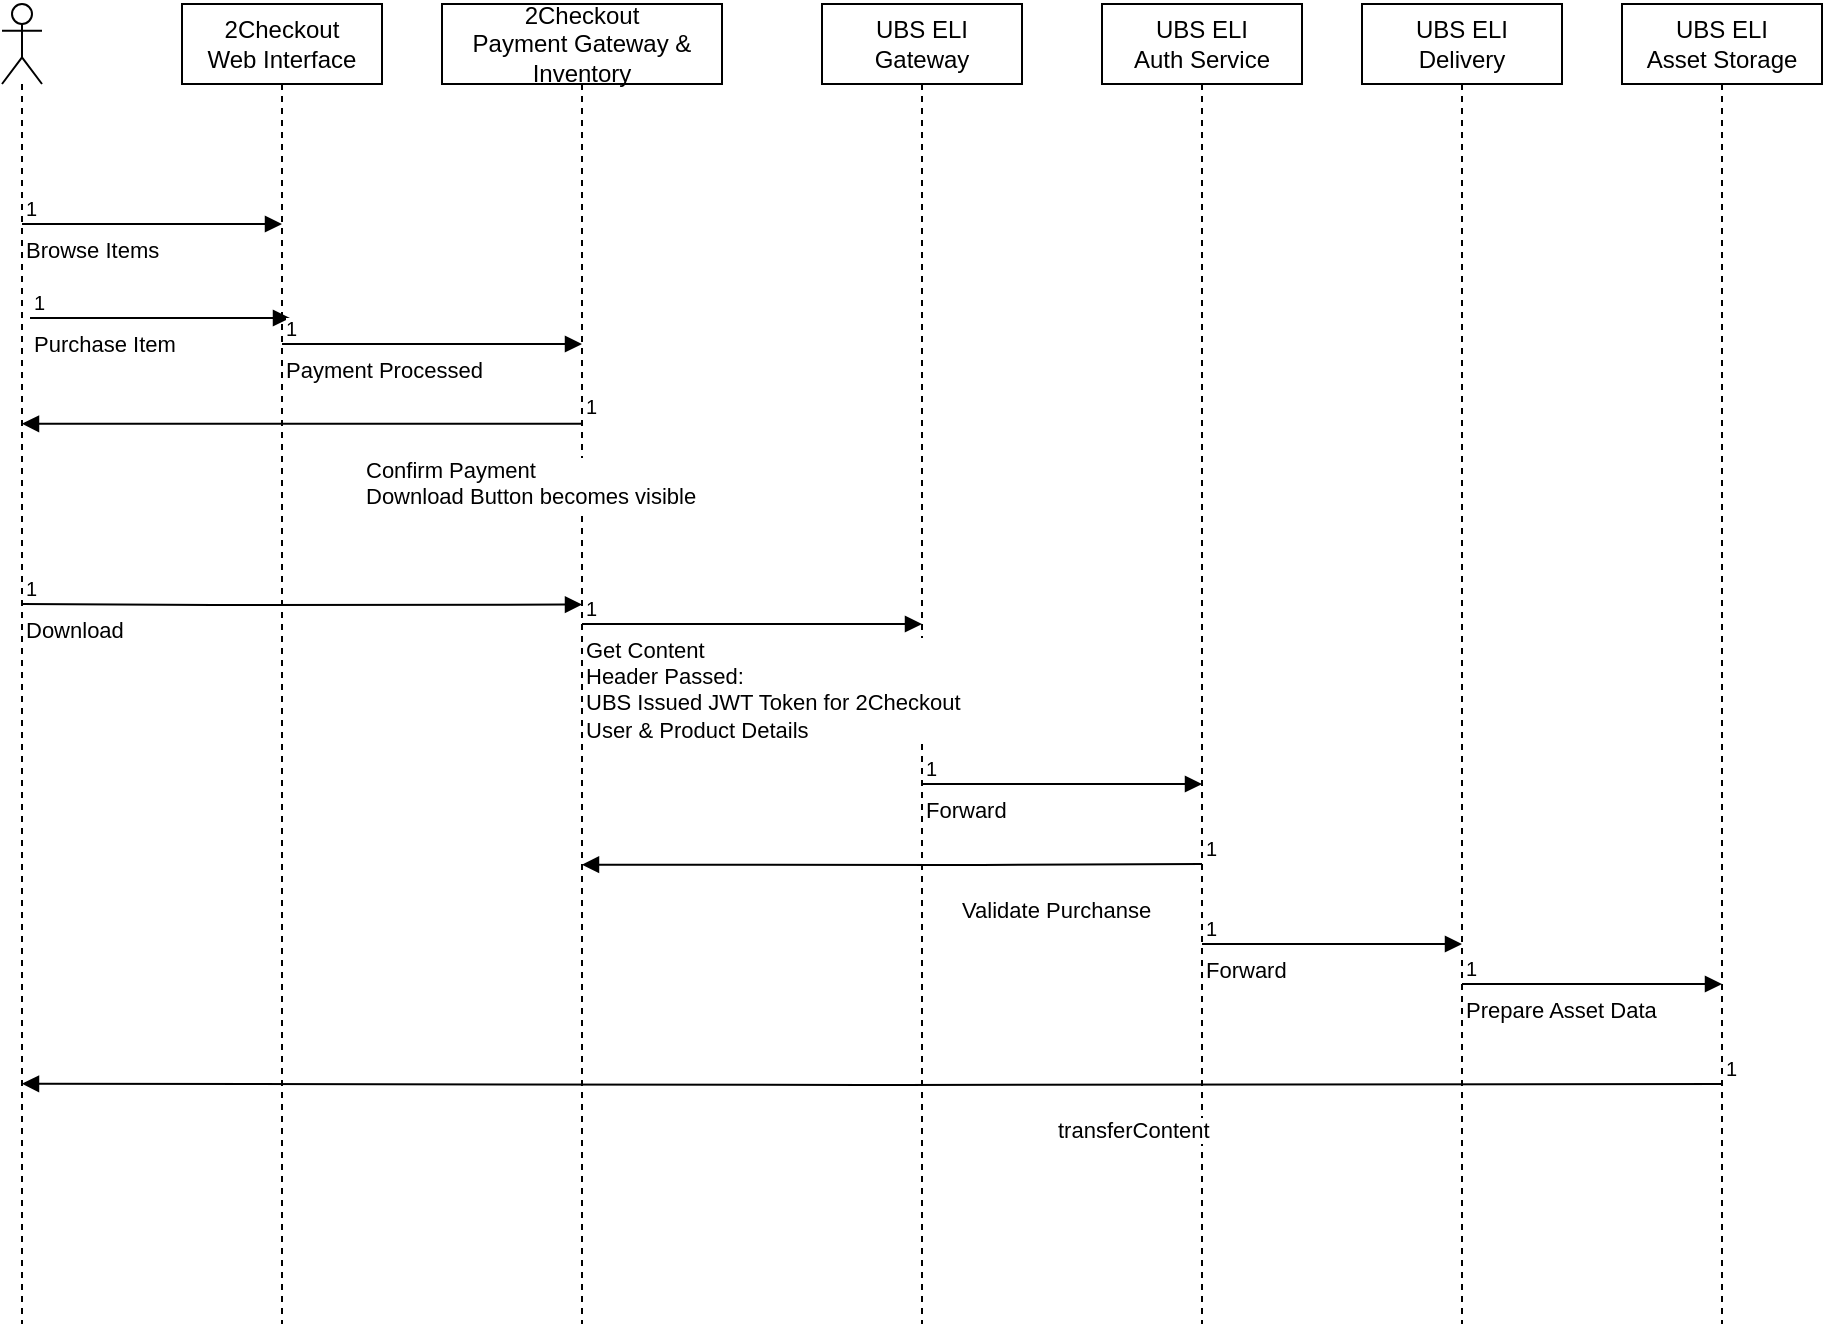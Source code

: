 <mxfile version="12.2.9" type="github" pages="1">
  <diagram id="OovXbAttzoKE74CgM4Tu" name="Page-1">
    <mxGraphModel dx="1422" dy="794" grid="1" gridSize="10" guides="1" tooltips="1" connect="1" arrows="1" fold="1" page="1" pageScale="1" pageWidth="1100" pageHeight="1700" math="0" shadow="0">
      <root>
        <mxCell id="0"/>
        <mxCell id="1" parent="0"/>
        <mxCell id="bLx-AzXkPhaiwz4-D9sa-4" value="" style="shape=umlLifeline;participant=umlActor;perimeter=lifelinePerimeter;whiteSpace=wrap;html=1;container=1;collapsible=0;recursiveResize=0;verticalAlign=top;spacingTop=36;labelBackgroundColor=#ffffff;outlineConnect=0;" vertex="1" parent="1">
          <mxGeometry x="30" y="60" width="20" height="660" as="geometry"/>
        </mxCell>
        <mxCell id="bLx-AzXkPhaiwz4-D9sa-15" value="Browse Items" style="endArrow=block;endFill=1;html=1;edgeStyle=orthogonalEdgeStyle;align=left;verticalAlign=top;" edge="1" parent="bLx-AzXkPhaiwz4-D9sa-4">
          <mxGeometry x="-1" relative="1" as="geometry">
            <mxPoint x="10" y="110" as="sourcePoint"/>
            <mxPoint x="140" y="110" as="targetPoint"/>
          </mxGeometry>
        </mxCell>
        <mxCell id="bLx-AzXkPhaiwz4-D9sa-16" value="1" style="resizable=0;html=1;align=left;verticalAlign=bottom;labelBackgroundColor=#ffffff;fontSize=10;" connectable="0" vertex="1" parent="bLx-AzXkPhaiwz4-D9sa-15">
          <mxGeometry x="-1" relative="1" as="geometry"/>
        </mxCell>
        <mxCell id="bLx-AzXkPhaiwz4-D9sa-5" value="2Checkout&lt;br&gt;Web Interface" style="shape=umlLifeline;perimeter=lifelinePerimeter;whiteSpace=wrap;html=1;container=1;collapsible=0;recursiveResize=0;outlineConnect=0;" vertex="1" parent="1">
          <mxGeometry x="120" y="60" width="100" height="660" as="geometry"/>
        </mxCell>
        <mxCell id="bLx-AzXkPhaiwz4-D9sa-6" value="2Checkout&lt;br&gt;Payment Gateway &amp;amp; Inventory" style="shape=umlLifeline;perimeter=lifelinePerimeter;whiteSpace=wrap;html=1;container=1;collapsible=0;recursiveResize=0;outlineConnect=0;" vertex="1" parent="1">
          <mxGeometry x="250" y="60" width="140" height="660" as="geometry"/>
        </mxCell>
        <mxCell id="bLx-AzXkPhaiwz4-D9sa-7" value="UBS ELI&lt;br&gt;Gateway" style="shape=umlLifeline;perimeter=lifelinePerimeter;whiteSpace=wrap;html=1;container=1;collapsible=0;recursiveResize=0;outlineConnect=0;" vertex="1" parent="1">
          <mxGeometry x="440" y="60" width="100" height="660" as="geometry"/>
        </mxCell>
        <mxCell id="bLx-AzXkPhaiwz4-D9sa-8" value="UBS ELI&lt;br&gt;Auth Service" style="shape=umlLifeline;perimeter=lifelinePerimeter;whiteSpace=wrap;html=1;container=1;collapsible=0;recursiveResize=0;outlineConnect=0;" vertex="1" parent="1">
          <mxGeometry x="580" y="60" width="100" height="660" as="geometry"/>
        </mxCell>
        <mxCell id="bLx-AzXkPhaiwz4-D9sa-9" value="UBS ELI&lt;br&gt;Delivery" style="shape=umlLifeline;perimeter=lifelinePerimeter;whiteSpace=wrap;html=1;container=1;collapsible=0;recursiveResize=0;outlineConnect=0;" vertex="1" parent="1">
          <mxGeometry x="710" y="60" width="100" height="660" as="geometry"/>
        </mxCell>
        <mxCell id="bLx-AzXkPhaiwz4-D9sa-35" value="transferContent" style="endArrow=block;endFill=1;html=1;edgeStyle=orthogonalEdgeStyle;align=left;verticalAlign=top;exitX=0.5;exitY=0.318;exitDx=0;exitDy=0;exitPerimeter=0;entryX=0.5;entryY=0.818;entryDx=0;entryDy=0;entryPerimeter=0;" edge="1" parent="bLx-AzXkPhaiwz4-D9sa-9" target="bLx-AzXkPhaiwz4-D9sa-4">
          <mxGeometry x="-0.214" y="10" relative="1" as="geometry">
            <mxPoint x="180" y="540" as="sourcePoint"/>
            <mxPoint x="-660" y="540" as="targetPoint"/>
            <mxPoint as="offset"/>
          </mxGeometry>
        </mxCell>
        <mxCell id="bLx-AzXkPhaiwz4-D9sa-36" value="1" style="resizable=0;html=1;align=left;verticalAlign=bottom;labelBackgroundColor=#ffffff;fontSize=10;" connectable="0" vertex="1" parent="bLx-AzXkPhaiwz4-D9sa-35">
          <mxGeometry x="-1" relative="1" as="geometry"/>
        </mxCell>
        <mxCell id="bLx-AzXkPhaiwz4-D9sa-10" value="UBS ELI&lt;br&gt;Asset Storage" style="shape=umlLifeline;perimeter=lifelinePerimeter;whiteSpace=wrap;html=1;container=1;collapsible=0;recursiveResize=0;outlineConnect=0;" vertex="1" parent="1">
          <mxGeometry x="840" y="60" width="100" height="660" as="geometry"/>
        </mxCell>
        <mxCell id="bLx-AzXkPhaiwz4-D9sa-17" value="Purchase Item" style="endArrow=block;endFill=1;html=1;edgeStyle=orthogonalEdgeStyle;align=left;verticalAlign=top;" edge="1" parent="1">
          <mxGeometry x="-1" relative="1" as="geometry">
            <mxPoint x="44" y="217" as="sourcePoint"/>
            <mxPoint x="174" y="217" as="targetPoint"/>
          </mxGeometry>
        </mxCell>
        <mxCell id="bLx-AzXkPhaiwz4-D9sa-18" value="1" style="resizable=0;html=1;align=left;verticalAlign=bottom;labelBackgroundColor=#ffffff;fontSize=10;" connectable="0" vertex="1" parent="bLx-AzXkPhaiwz4-D9sa-17">
          <mxGeometry x="-1" relative="1" as="geometry"/>
        </mxCell>
        <mxCell id="bLx-AzXkPhaiwz4-D9sa-19" value="Payment Processed" style="endArrow=block;endFill=1;html=1;edgeStyle=orthogonalEdgeStyle;align=left;verticalAlign=top;" edge="1" parent="1">
          <mxGeometry x="-1" relative="1" as="geometry">
            <mxPoint x="170" y="230" as="sourcePoint"/>
            <mxPoint x="320" y="230" as="targetPoint"/>
          </mxGeometry>
        </mxCell>
        <mxCell id="bLx-AzXkPhaiwz4-D9sa-20" value="1" style="resizable=0;html=1;align=left;verticalAlign=bottom;labelBackgroundColor=#ffffff;fontSize=10;" connectable="0" vertex="1" parent="bLx-AzXkPhaiwz4-D9sa-19">
          <mxGeometry x="-1" relative="1" as="geometry"/>
        </mxCell>
        <mxCell id="bLx-AzXkPhaiwz4-D9sa-21" value="Confirm Payment&lt;br&gt;Download Button becomes visible" style="endArrow=block;endFill=1;html=1;edgeStyle=orthogonalEdgeStyle;align=left;verticalAlign=top;exitX=0.5;exitY=0.318;exitDx=0;exitDy=0;exitPerimeter=0;entryX=0.5;entryY=0.318;entryDx=0;entryDy=0;entryPerimeter=0;" edge="1" parent="1" source="bLx-AzXkPhaiwz4-D9sa-6" target="bLx-AzXkPhaiwz4-D9sa-4">
          <mxGeometry x="-0.214" y="10" relative="1" as="geometry">
            <mxPoint x="180" y="240" as="sourcePoint"/>
            <mxPoint x="70" y="310" as="targetPoint"/>
            <mxPoint as="offset"/>
          </mxGeometry>
        </mxCell>
        <mxCell id="bLx-AzXkPhaiwz4-D9sa-22" value="1" style="resizable=0;html=1;align=left;verticalAlign=bottom;labelBackgroundColor=#ffffff;fontSize=10;" connectable="0" vertex="1" parent="bLx-AzXkPhaiwz4-D9sa-21">
          <mxGeometry x="-1" relative="1" as="geometry"/>
        </mxCell>
        <mxCell id="bLx-AzXkPhaiwz4-D9sa-23" value="Download" style="endArrow=block;endFill=1;html=1;edgeStyle=orthogonalEdgeStyle;align=left;verticalAlign=top;entryX=0.5;entryY=0.455;entryDx=0;entryDy=0;entryPerimeter=0;" edge="1" parent="1" target="bLx-AzXkPhaiwz4-D9sa-6">
          <mxGeometry x="-1" relative="1" as="geometry">
            <mxPoint x="40" y="360" as="sourcePoint"/>
            <mxPoint x="170" y="360" as="targetPoint"/>
          </mxGeometry>
        </mxCell>
        <mxCell id="bLx-AzXkPhaiwz4-D9sa-24" value="1" style="resizable=0;html=1;align=left;verticalAlign=bottom;labelBackgroundColor=#ffffff;fontSize=10;" connectable="0" vertex="1" parent="bLx-AzXkPhaiwz4-D9sa-23">
          <mxGeometry x="-1" relative="1" as="geometry"/>
        </mxCell>
        <mxCell id="bLx-AzXkPhaiwz4-D9sa-25" value="Get Content&lt;br&gt;Header Passed:&lt;br&gt;UBS Issued JWT Token for 2Checkout&lt;br&gt;User &amp;amp; Product Details" style="endArrow=block;endFill=1;html=1;edgeStyle=orthogonalEdgeStyle;align=left;verticalAlign=top;" edge="1" parent="1">
          <mxGeometry x="-1" relative="1" as="geometry">
            <mxPoint x="320" y="370" as="sourcePoint"/>
            <mxPoint x="490" y="370" as="targetPoint"/>
          </mxGeometry>
        </mxCell>
        <mxCell id="bLx-AzXkPhaiwz4-D9sa-26" value="1" style="resizable=0;html=1;align=left;verticalAlign=bottom;labelBackgroundColor=#ffffff;fontSize=10;" connectable="0" vertex="1" parent="bLx-AzXkPhaiwz4-D9sa-25">
          <mxGeometry x="-1" relative="1" as="geometry"/>
        </mxCell>
        <mxCell id="bLx-AzXkPhaiwz4-D9sa-27" value="Forward" style="endArrow=block;endFill=1;html=1;edgeStyle=orthogonalEdgeStyle;align=left;verticalAlign=top;" edge="1" parent="1">
          <mxGeometry x="-1" relative="1" as="geometry">
            <mxPoint x="490" y="450" as="sourcePoint"/>
            <mxPoint x="630" y="450" as="targetPoint"/>
          </mxGeometry>
        </mxCell>
        <mxCell id="bLx-AzXkPhaiwz4-D9sa-28" value="1" style="resizable=0;html=1;align=left;verticalAlign=bottom;labelBackgroundColor=#ffffff;fontSize=10;" connectable="0" vertex="1" parent="bLx-AzXkPhaiwz4-D9sa-27">
          <mxGeometry x="-1" relative="1" as="geometry"/>
        </mxCell>
        <mxCell id="bLx-AzXkPhaiwz4-D9sa-29" value="Validate Purchanse" style="endArrow=block;endFill=1;html=1;edgeStyle=orthogonalEdgeStyle;align=left;verticalAlign=top;exitX=0.5;exitY=0.318;exitDx=0;exitDy=0;exitPerimeter=0;entryX=0.5;entryY=0.652;entryDx=0;entryDy=0;entryPerimeter=0;" edge="1" parent="1" target="bLx-AzXkPhaiwz4-D9sa-6">
          <mxGeometry x="-0.214" y="10" relative="1" as="geometry">
            <mxPoint x="630" y="490" as="sourcePoint"/>
            <mxPoint x="330" y="490" as="targetPoint"/>
            <mxPoint as="offset"/>
          </mxGeometry>
        </mxCell>
        <mxCell id="bLx-AzXkPhaiwz4-D9sa-30" value="1" style="resizable=0;html=1;align=left;verticalAlign=bottom;labelBackgroundColor=#ffffff;fontSize=10;" connectable="0" vertex="1" parent="bLx-AzXkPhaiwz4-D9sa-29">
          <mxGeometry x="-1" relative="1" as="geometry"/>
        </mxCell>
        <mxCell id="bLx-AzXkPhaiwz4-D9sa-31" value="Forward" style="endArrow=block;endFill=1;html=1;edgeStyle=orthogonalEdgeStyle;align=left;verticalAlign=top;" edge="1" parent="1">
          <mxGeometry x="-1" relative="1" as="geometry">
            <mxPoint x="630" y="530" as="sourcePoint"/>
            <mxPoint x="760" y="530" as="targetPoint"/>
          </mxGeometry>
        </mxCell>
        <mxCell id="bLx-AzXkPhaiwz4-D9sa-32" value="1" style="resizable=0;html=1;align=left;verticalAlign=bottom;labelBackgroundColor=#ffffff;fontSize=10;" connectable="0" vertex="1" parent="bLx-AzXkPhaiwz4-D9sa-31">
          <mxGeometry x="-1" relative="1" as="geometry"/>
        </mxCell>
        <mxCell id="bLx-AzXkPhaiwz4-D9sa-33" value="Prepare Asset Data" style="endArrow=block;endFill=1;html=1;edgeStyle=orthogonalEdgeStyle;align=left;verticalAlign=top;" edge="1" parent="1">
          <mxGeometry x="-1" relative="1" as="geometry">
            <mxPoint x="760" y="550" as="sourcePoint"/>
            <mxPoint x="890" y="550" as="targetPoint"/>
          </mxGeometry>
        </mxCell>
        <mxCell id="bLx-AzXkPhaiwz4-D9sa-34" value="1" style="resizable=0;html=1;align=left;verticalAlign=bottom;labelBackgroundColor=#ffffff;fontSize=10;" connectable="0" vertex="1" parent="bLx-AzXkPhaiwz4-D9sa-33">
          <mxGeometry x="-1" relative="1" as="geometry"/>
        </mxCell>
      </root>
    </mxGraphModel>
  </diagram>
</mxfile>
